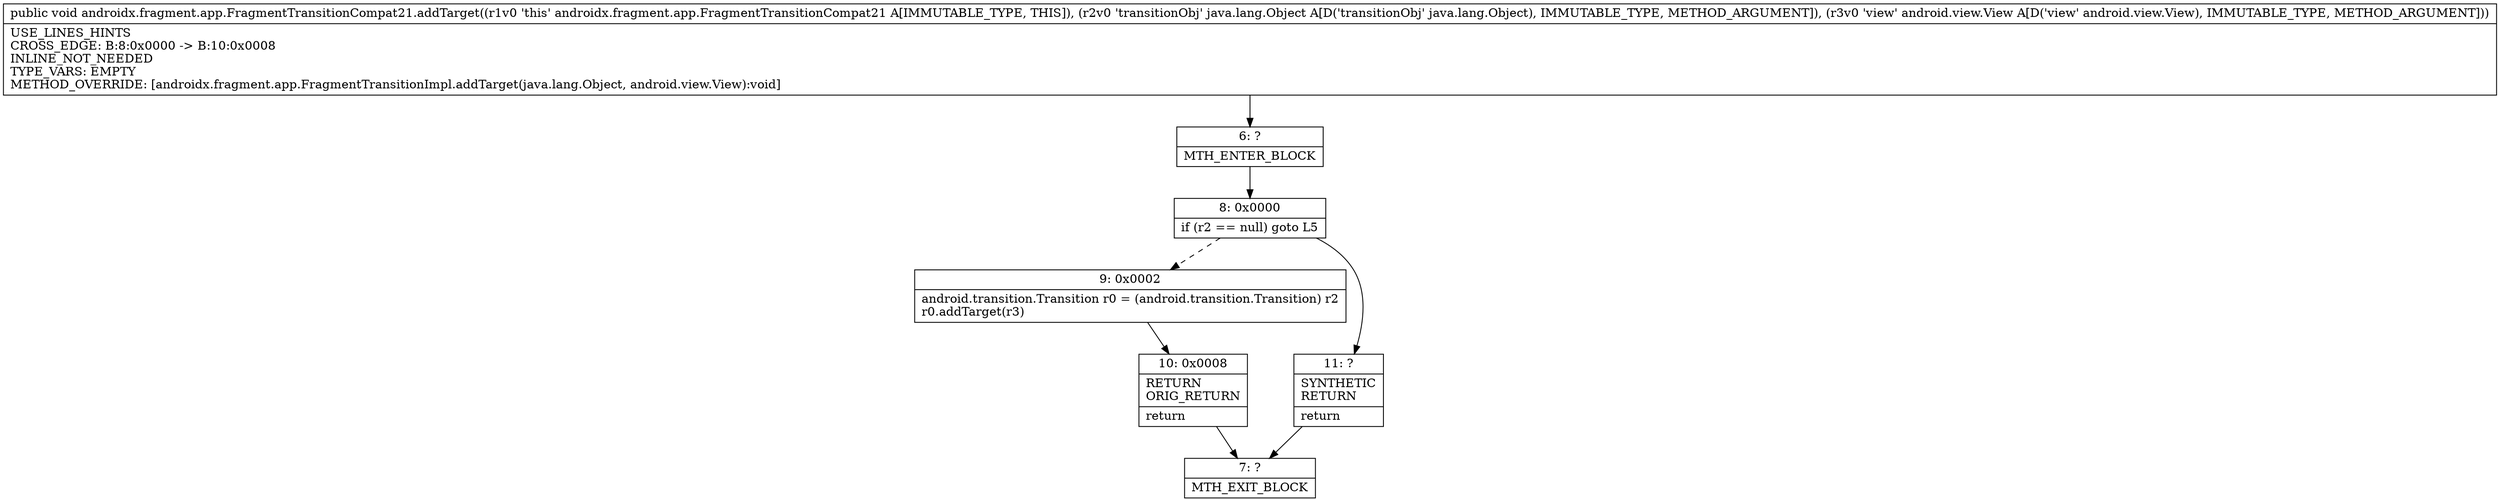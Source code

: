 digraph "CFG forandroidx.fragment.app.FragmentTransitionCompat21.addTarget(Ljava\/lang\/Object;Landroid\/view\/View;)V" {
Node_6 [shape=record,label="{6\:\ ?|MTH_ENTER_BLOCK\l}"];
Node_8 [shape=record,label="{8\:\ 0x0000|if (r2 == null) goto L5\l}"];
Node_9 [shape=record,label="{9\:\ 0x0002|android.transition.Transition r0 = (android.transition.Transition) r2\lr0.addTarget(r3)\l}"];
Node_10 [shape=record,label="{10\:\ 0x0008|RETURN\lORIG_RETURN\l|return\l}"];
Node_7 [shape=record,label="{7\:\ ?|MTH_EXIT_BLOCK\l}"];
Node_11 [shape=record,label="{11\:\ ?|SYNTHETIC\lRETURN\l|return\l}"];
MethodNode[shape=record,label="{public void androidx.fragment.app.FragmentTransitionCompat21.addTarget((r1v0 'this' androidx.fragment.app.FragmentTransitionCompat21 A[IMMUTABLE_TYPE, THIS]), (r2v0 'transitionObj' java.lang.Object A[D('transitionObj' java.lang.Object), IMMUTABLE_TYPE, METHOD_ARGUMENT]), (r3v0 'view' android.view.View A[D('view' android.view.View), IMMUTABLE_TYPE, METHOD_ARGUMENT]))  | USE_LINES_HINTS\lCROSS_EDGE: B:8:0x0000 \-\> B:10:0x0008\lINLINE_NOT_NEEDED\lTYPE_VARS: EMPTY\lMETHOD_OVERRIDE: [androidx.fragment.app.FragmentTransitionImpl.addTarget(java.lang.Object, android.view.View):void]\l}"];
MethodNode -> Node_6;Node_6 -> Node_8;
Node_8 -> Node_9[style=dashed];
Node_8 -> Node_11;
Node_9 -> Node_10;
Node_10 -> Node_7;
Node_11 -> Node_7;
}

